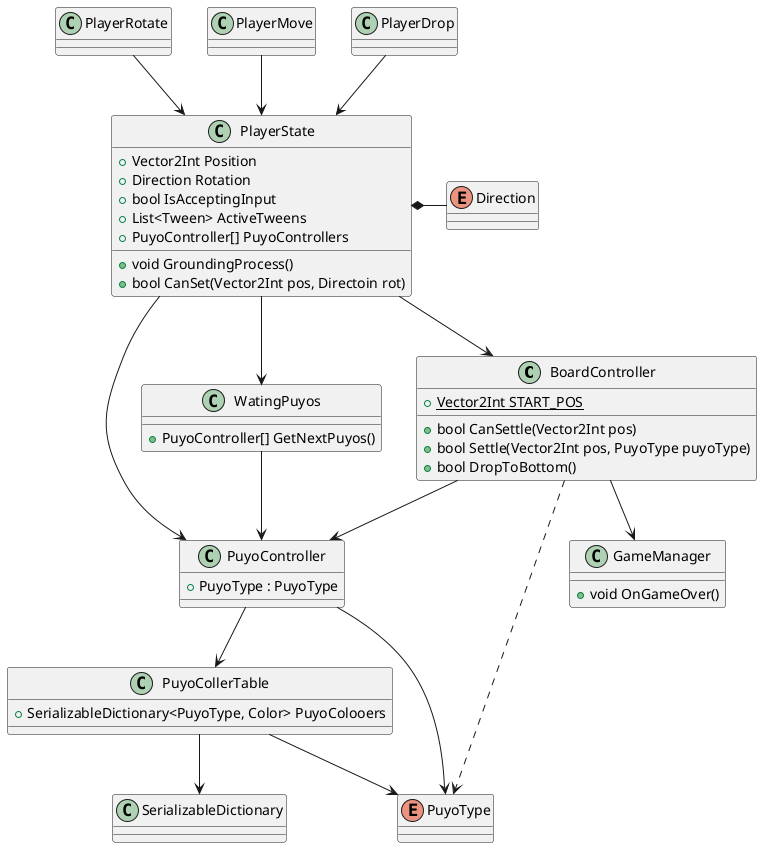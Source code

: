 @startuml hoge
class BoardController{
    {static} +Vector2Int START_POS
    +bool CanSettle(Vector2Int pos) 
    +bool Settle(Vector2Int pos, PuyoType puyoType)
    +bool DropToBottom()
}
class PuyoController{
    +PuyoType : PuyoType
}
class PuyoCollerTable{
    +SerializableDictionary<PuyoType, Color> PuyoColooers
}
class SerializableDictionary
enum PuyoType

class PlayerRotate
class PlayerMove
class PlayerDrop
class PlayerState{
    +Vector2Int Position
    +Direction Rotation    
    +bool IsAcceptingInput
    +List<Tween> ActiveTweens
    +PuyoController[] PuyoControllers
    +void GroundingProcess()
    +bool CanSet(Vector2Int pos, Directoin rot)
}
enum Direction
class WatingPuyos{
    +PuyoController[] GetNextPuyos()
}

class GameManager{
    +void OnGameOver()
}

BoardController --> PuyoController
BoardController ..> PuyoType
BoardController --> GameManager
PuyoController --> PuyoCollerTable
PuyoController --> PuyoType
PuyoCollerTable --> SerializableDictionary
PuyoCollerTable --> PuyoType

PlayerDrop --> PlayerState
PlayerRotate --> PlayerState
PlayerMove --> PlayerState

PlayerState --> PuyoController
PlayerState --> BoardController
PlayerState *- Direction
PlayerState --> WatingPuyos
WatingPuyos --> PuyoController


@enduml